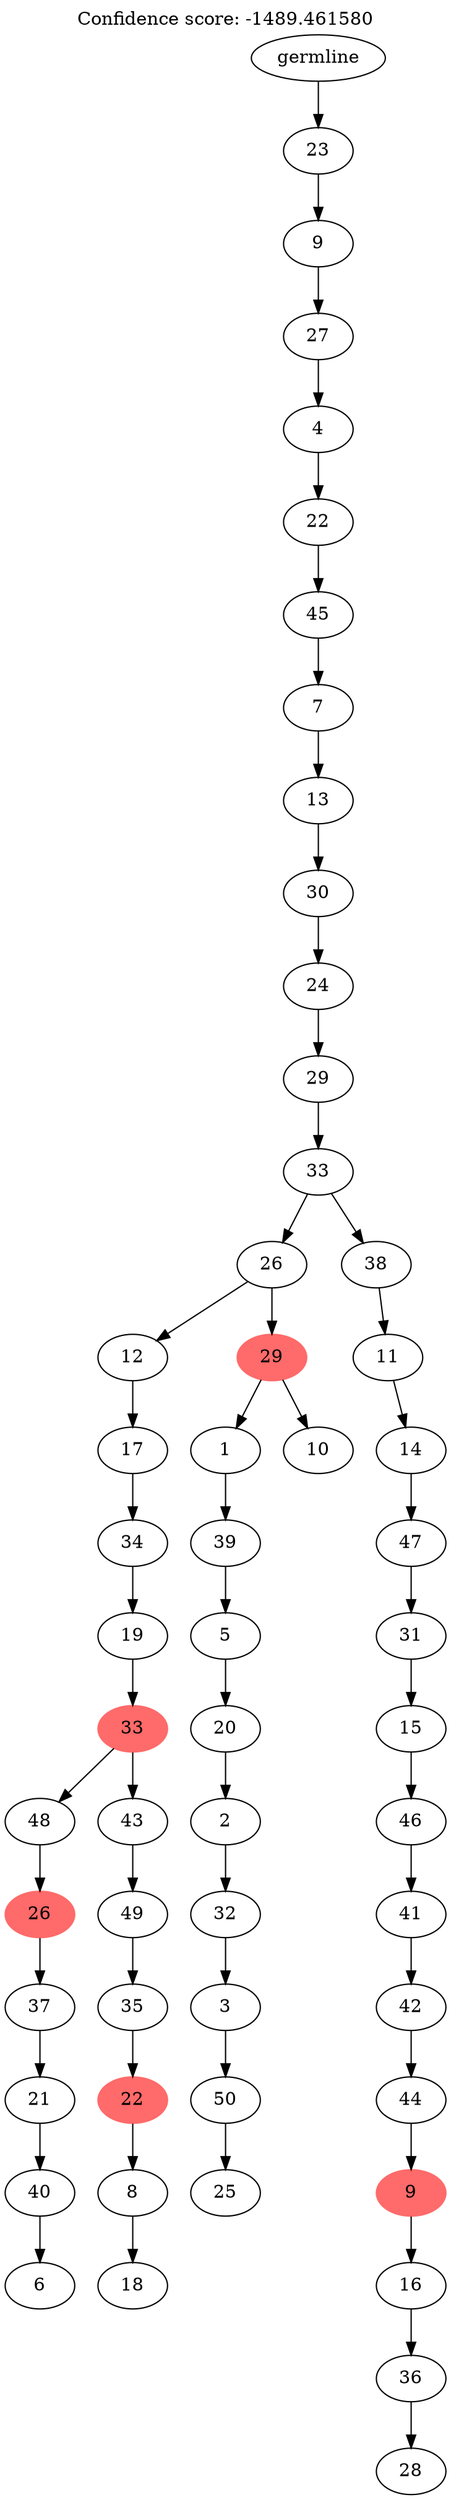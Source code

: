 digraph g {
	"54" -> "55";
	"55" [label="6"];
	"53" -> "54";
	"54" [label="40"];
	"52" -> "53";
	"53" [label="21"];
	"51" -> "52";
	"52" [label="37"];
	"50" -> "51";
	"51" [color=indianred1, style=filled, label="26"];
	"48" -> "49";
	"49" [label="18"];
	"47" -> "48";
	"48" [label="8"];
	"46" -> "47";
	"47" [color=indianred1, style=filled, label="22"];
	"45" -> "46";
	"46" [label="35"];
	"44" -> "45";
	"45" [label="49"];
	"43" -> "44";
	"44" [label="43"];
	"43" -> "50";
	"50" [label="48"];
	"42" -> "43";
	"43" [color=indianred1, style=filled, label="33"];
	"41" -> "42";
	"42" [label="19"];
	"40" -> "41";
	"41" [label="34"];
	"39" -> "40";
	"40" [label="17"];
	"37" -> "38";
	"38" [label="25"];
	"36" -> "37";
	"37" [label="50"];
	"35" -> "36";
	"36" [label="3"];
	"34" -> "35";
	"35" [label="32"];
	"33" -> "34";
	"34" [label="2"];
	"32" -> "33";
	"33" [label="20"];
	"31" -> "32";
	"32" [label="5"];
	"30" -> "31";
	"31" [label="39"];
	"28" -> "29";
	"29" [label="10"];
	"28" -> "30";
	"30" [label="1"];
	"27" -> "28";
	"28" [color=indianred1, style=filled, label="29"];
	"27" -> "39";
	"39" [label="12"];
	"25" -> "26";
	"26" [label="28"];
	"24" -> "25";
	"25" [label="36"];
	"23" -> "24";
	"24" [label="16"];
	"22" -> "23";
	"23" [color=indianred1, style=filled, label="9"];
	"21" -> "22";
	"22" [label="44"];
	"20" -> "21";
	"21" [label="42"];
	"19" -> "20";
	"20" [label="41"];
	"18" -> "19";
	"19" [label="46"];
	"17" -> "18";
	"18" [label="15"];
	"16" -> "17";
	"17" [label="31"];
	"15" -> "16";
	"16" [label="47"];
	"14" -> "15";
	"15" [label="14"];
	"13" -> "14";
	"14" [label="11"];
	"12" -> "13";
	"13" [label="38"];
	"12" -> "27";
	"27" [label="26"];
	"11" -> "12";
	"12" [label="33"];
	"10" -> "11";
	"11" [label="29"];
	"9" -> "10";
	"10" [label="24"];
	"8" -> "9";
	"9" [label="30"];
	"7" -> "8";
	"8" [label="13"];
	"6" -> "7";
	"7" [label="7"];
	"5" -> "6";
	"6" [label="45"];
	"4" -> "5";
	"5" [label="22"];
	"3" -> "4";
	"4" [label="4"];
	"2" -> "3";
	"3" [label="27"];
	"1" -> "2";
	"2" [label="9"];
	"0" -> "1";
	"1" [label="23"];
	"0" [label="germline"];
	labelloc="t";
	label="Confidence score: -1489.461580";
}
